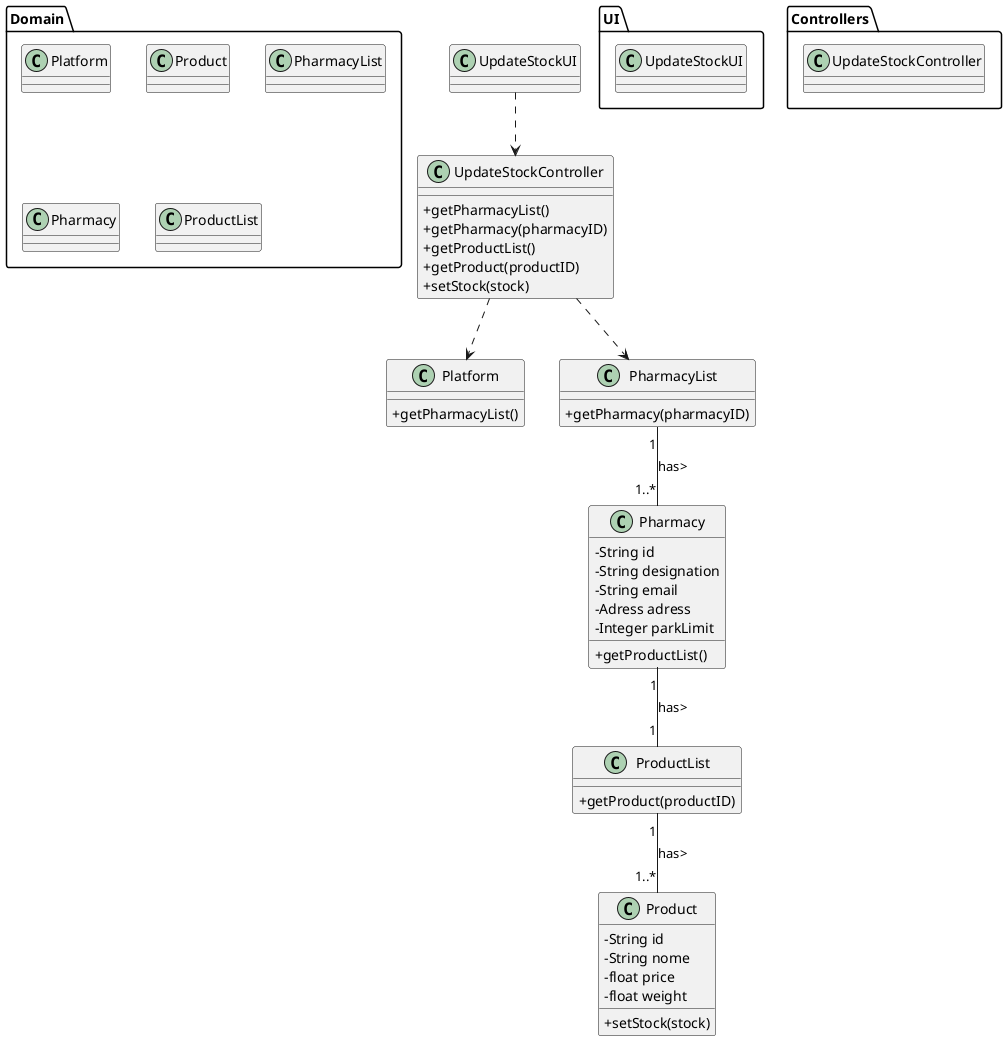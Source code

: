 @startuml
skinparam classAttributeIconSize 0

package UI <<Folder>> {
  class UpdateStockUI
}

package Controllers <<Folder>> {
  class UpdateStockController
}

package Domain <<Folder>> {
  class Platform
  class Product
  class PharmacyList
  class Pharmacy
  class ProductList
}

class UpdateStockUI {
}

class UpdateStockController {
  +getPharmacyList()
  +getPharmacy(pharmacyID)
  +getProductList()
  +getProduct(productID)
  +setStock(stock)
}

class Platform {
  +getPharmacyList()
}

class Product {
  -String id
  -String nome
  -float price
  -float weight
  +setStock(stock)
}

class Pharmacy {
  -String id
  -String designation
  -String email
  -Adress adress
  -Integer parkLimit
  +getProductList()
}

class PharmacyList{
  +getPharmacy(pharmacyID)
}

class ProductList{
  +getProduct(productID)
}

UpdateStockUI ..> UpdateStockController

UpdateStockController ..> Platform
UpdateStockController ..> PharmacyList

PharmacyList"1" -- "1..*" Pharmacy : has>
ProductList"1" -- "1..*" Product : has>
Pharmacy"1" -- "1" ProductList : has>


@enduml
